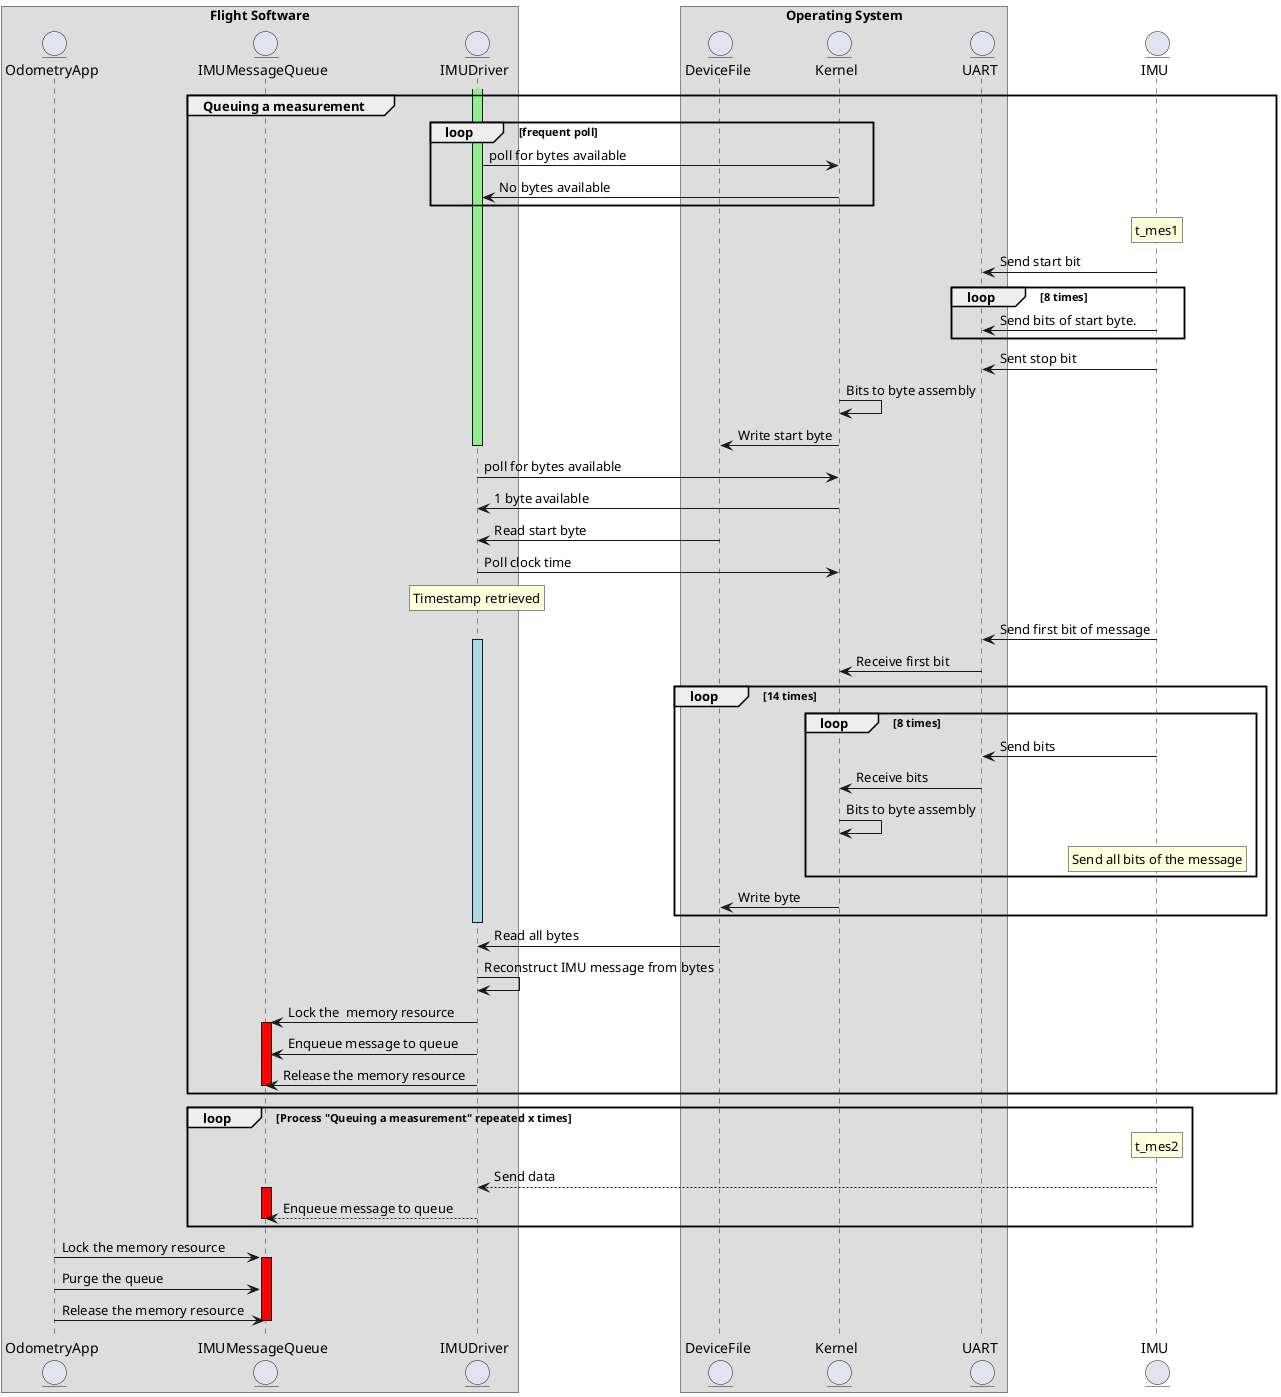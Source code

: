 @startuml
box Flight Software
    entity OdometryApp
    entity IMUMessageQueue
    entity IMUDriver
end box

box Operating System
    entity DeviceFile
    entity Kernel
    entity UART
end box
entity IMU

group Queuing a measurement
    activate IMUDriver #LightGreen

    loop frequent poll
    IMUDriver -> Kernel: poll for bytes available
    Kernel -> IMUDriver: No bytes available
    end

    rnote over IMU
        t_mes1
    endrnote
    IMU -> UART: Send start bit
    loop 8 times
        IMU -> UART: Send bits of start byte.
    end
    IMU -> UART: Sent stop bit
    Kernel -> Kernel: Bits to byte assembly
    Kernel -> DeviceFile: Write start byte

    deactivate IMUDriver
    IMUDriver -> Kernel: poll for bytes available
    Kernel -> IMUDriver: 1 byte available

    DeviceFile -> IMUDriver: Read start byte
    IMUDriver -> Kernel: Poll clock time

    rnote over IMUDriver
        Timestamp retrieved
    endrnote

    IMU -> UART: Send first bit of message
    activate IMUDriver #LightBlue
    UART -> Kernel: Receive first bit
    loop 14 times
        loop 8 times
            IMU -> UART: Send bits
            UART -> Kernel: Receive bits
            Kernel -> Kernel: Bits to byte assembly
            rnote over IMU
                Send all bits of the message
            endrnote
        end
        Kernel -> DeviceFile: Write byte
    end
    deactivate IMUDriver

    activate IMUDriver #LightGreen
    DeviceFile -> IMUDriver: Read all bytes

    IMUDriver ->IMUDriver: Reconstruct IMU message from bytes
    IMUDriver -> IMUMessageQueue: Lock the  memory resource
    activate IMUMessageQueue #Red
    IMUDriver -> IMUMessageQueue: Enqueue message to queue
    IMUDriver -> IMUMessageQueue: Release the memory resource
    deactivate IMUMessageQueue

    deactivate IMUDriver
end
loop Process "Queuing a measurement" repeated x times
    rnote over IMU
        t_mes2
    endrnote
    IMU --> IMUDriver: Send data

    activate IMUMessageQueue #Red
    IMUDriver --> IMUMessageQueue: Enqueue message to queue
    deactivate IMUMessageQueue
end

OdometryApp -> IMUMessageQueue: Lock the memory resource
activate IMUMessageQueue #Red
OdometryApp -> IMUMessageQueue: Purge the queue
OdometryApp -> IMUMessageQueue: Release the memory resource
deactivate IMUMessageQueue

@enduml
